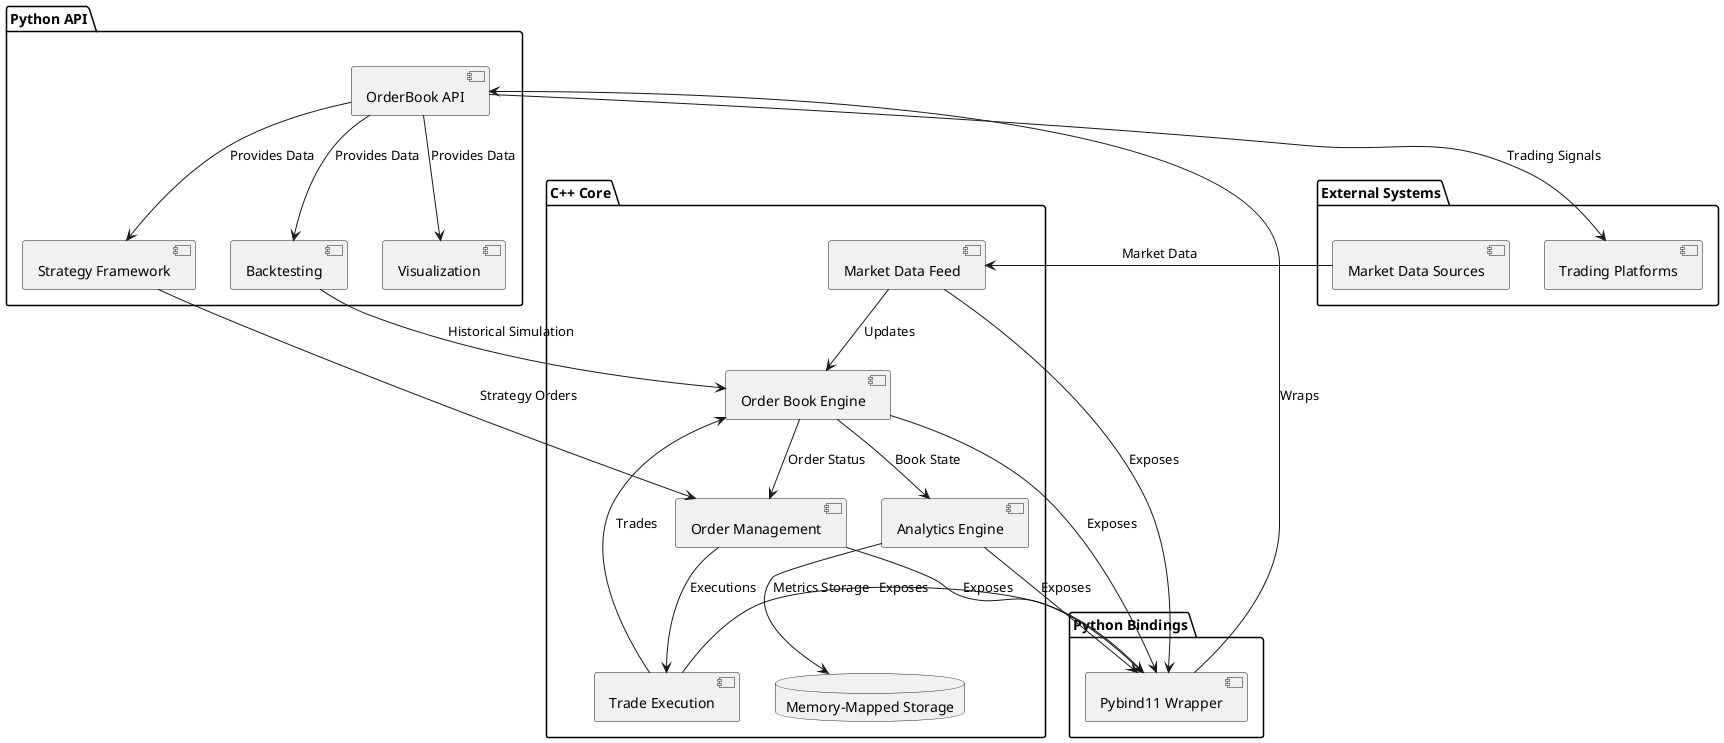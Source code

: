 @startuml System Architecture

' Define the components
package "C++ Core" {
  [Order Book Engine] as OBE
  [Market Data Feed] as MDF
  [Order Management] as OM
  [Trade Execution] as TE
  [Analytics Engine] as AE
  
  database "Memory-Mapped Storage" as MMS
}

package "Python Bindings" {
  [Pybind11 Wrapper] as PB
}

package "Python API" {
  [OrderBook API] as API
  [Visualization] as VIS
  [Strategy Framework] as SF
  [Backtesting] as BT
}

package "External Systems" {
  [Market Data Sources] as MDS
  [Trading Platforms] as TP
}

' Define the relationships
MDS --> MDF : Market Data
MDF --> OBE : Updates
OBE --> OM : Order Status
OM --> TE : Executions
TE --> OBE : Trades
OBE --> AE : Book State
AE --> MMS : Metrics Storage

' C++ to Python bridge
OBE --> PB : Exposes
MDF --> PB : Exposes
OM --> PB : Exposes
TE --> PB : Exposes
AE --> PB : Exposes

' Python API
PB --> API : Wraps
API --> VIS : Provides Data
API --> SF : Provides Data
API --> BT : Provides Data
SF --> OM : Strategy Orders
BT --> OBE : Historical Simulation

' External connections
API --> TP : Trading Signals

@enduml 
